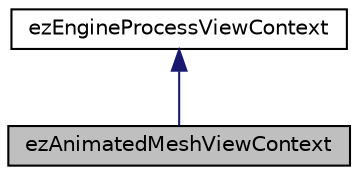 digraph "ezAnimatedMeshViewContext"
{
 // LATEX_PDF_SIZE
  edge [fontname="Helvetica",fontsize="10",labelfontname="Helvetica",labelfontsize="10"];
  node [fontname="Helvetica",fontsize="10",shape=record];
  Node1 [label="ezAnimatedMeshViewContext",height=0.2,width=0.4,color="black", fillcolor="grey75", style="filled", fontcolor="black",tooltip=" "];
  Node2 -> Node1 [dir="back",color="midnightblue",fontsize="10",style="solid",fontname="Helvetica"];
  Node2 [label="ezEngineProcessViewContext",height=0.2,width=0.4,color="black", fillcolor="white", style="filled",URL="$d3/dad/classez_engine_process_view_context.htm",tooltip="Represents the view/window on the engine process side, holds all data necessary for rendering."];
}
